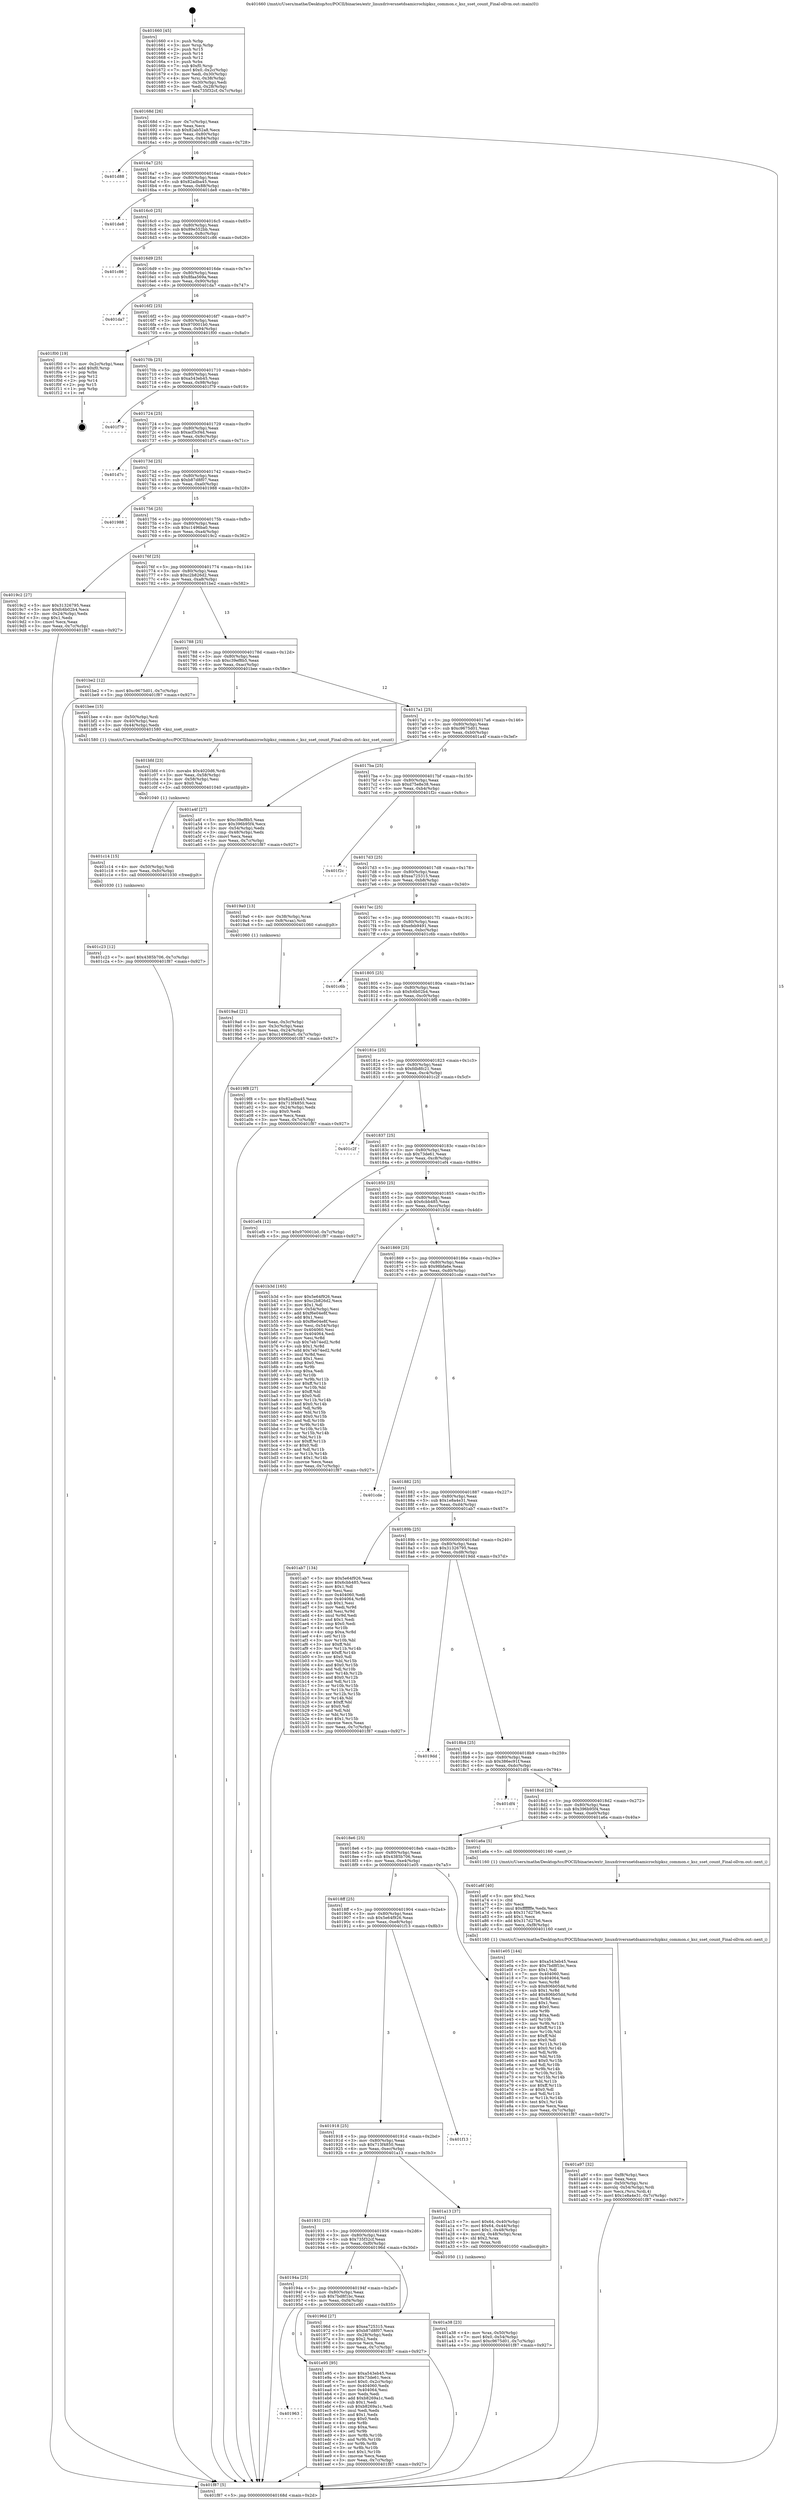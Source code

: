 digraph "0x401660" {
  label = "0x401660 (/mnt/c/Users/mathe/Desktop/tcc/POCII/binaries/extr_linuxdriversnetdsamicrochipksz_common.c_ksz_sset_count_Final-ollvm.out::main(0))"
  labelloc = "t"
  node[shape=record]

  Entry [label="",width=0.3,height=0.3,shape=circle,fillcolor=black,style=filled]
  "0x40168d" [label="{
     0x40168d [26]\l
     | [instrs]\l
     &nbsp;&nbsp;0x40168d \<+3\>: mov -0x7c(%rbp),%eax\l
     &nbsp;&nbsp;0x401690 \<+2\>: mov %eax,%ecx\l
     &nbsp;&nbsp;0x401692 \<+6\>: sub $0x82ab52a8,%ecx\l
     &nbsp;&nbsp;0x401698 \<+3\>: mov %eax,-0x80(%rbp)\l
     &nbsp;&nbsp;0x40169b \<+6\>: mov %ecx,-0x84(%rbp)\l
     &nbsp;&nbsp;0x4016a1 \<+6\>: je 0000000000401d88 \<main+0x728\>\l
  }"]
  "0x401d88" [label="{
     0x401d88\l
  }", style=dashed]
  "0x4016a7" [label="{
     0x4016a7 [25]\l
     | [instrs]\l
     &nbsp;&nbsp;0x4016a7 \<+5\>: jmp 00000000004016ac \<main+0x4c\>\l
     &nbsp;&nbsp;0x4016ac \<+3\>: mov -0x80(%rbp),%eax\l
     &nbsp;&nbsp;0x4016af \<+5\>: sub $0x82adba45,%eax\l
     &nbsp;&nbsp;0x4016b4 \<+6\>: mov %eax,-0x88(%rbp)\l
     &nbsp;&nbsp;0x4016ba \<+6\>: je 0000000000401de8 \<main+0x788\>\l
  }"]
  Exit [label="",width=0.3,height=0.3,shape=circle,fillcolor=black,style=filled,peripheries=2]
  "0x401de8" [label="{
     0x401de8\l
  }", style=dashed]
  "0x4016c0" [label="{
     0x4016c0 [25]\l
     | [instrs]\l
     &nbsp;&nbsp;0x4016c0 \<+5\>: jmp 00000000004016c5 \<main+0x65\>\l
     &nbsp;&nbsp;0x4016c5 \<+3\>: mov -0x80(%rbp),%eax\l
     &nbsp;&nbsp;0x4016c8 \<+5\>: sub $0x89e552bb,%eax\l
     &nbsp;&nbsp;0x4016cd \<+6\>: mov %eax,-0x8c(%rbp)\l
     &nbsp;&nbsp;0x4016d3 \<+6\>: je 0000000000401c86 \<main+0x626\>\l
  }"]
  "0x401963" [label="{
     0x401963\l
  }", style=dashed]
  "0x401c86" [label="{
     0x401c86\l
  }", style=dashed]
  "0x4016d9" [label="{
     0x4016d9 [25]\l
     | [instrs]\l
     &nbsp;&nbsp;0x4016d9 \<+5\>: jmp 00000000004016de \<main+0x7e\>\l
     &nbsp;&nbsp;0x4016de \<+3\>: mov -0x80(%rbp),%eax\l
     &nbsp;&nbsp;0x4016e1 \<+5\>: sub $0x8faa569a,%eax\l
     &nbsp;&nbsp;0x4016e6 \<+6\>: mov %eax,-0x90(%rbp)\l
     &nbsp;&nbsp;0x4016ec \<+6\>: je 0000000000401da7 \<main+0x747\>\l
  }"]
  "0x401e95" [label="{
     0x401e95 [95]\l
     | [instrs]\l
     &nbsp;&nbsp;0x401e95 \<+5\>: mov $0xa543eb45,%eax\l
     &nbsp;&nbsp;0x401e9a \<+5\>: mov $0x73de61,%ecx\l
     &nbsp;&nbsp;0x401e9f \<+7\>: movl $0x0,-0x2c(%rbp)\l
     &nbsp;&nbsp;0x401ea6 \<+7\>: mov 0x404060,%edx\l
     &nbsp;&nbsp;0x401ead \<+7\>: mov 0x404064,%esi\l
     &nbsp;&nbsp;0x401eb4 \<+2\>: mov %edx,%edi\l
     &nbsp;&nbsp;0x401eb6 \<+6\>: add $0xb8269a1c,%edi\l
     &nbsp;&nbsp;0x401ebc \<+3\>: sub $0x1,%edi\l
     &nbsp;&nbsp;0x401ebf \<+6\>: sub $0xb8269a1c,%edi\l
     &nbsp;&nbsp;0x401ec5 \<+3\>: imul %edi,%edx\l
     &nbsp;&nbsp;0x401ec8 \<+3\>: and $0x1,%edx\l
     &nbsp;&nbsp;0x401ecb \<+3\>: cmp $0x0,%edx\l
     &nbsp;&nbsp;0x401ece \<+4\>: sete %r8b\l
     &nbsp;&nbsp;0x401ed2 \<+3\>: cmp $0xa,%esi\l
     &nbsp;&nbsp;0x401ed5 \<+4\>: setl %r9b\l
     &nbsp;&nbsp;0x401ed9 \<+3\>: mov %r8b,%r10b\l
     &nbsp;&nbsp;0x401edc \<+3\>: and %r9b,%r10b\l
     &nbsp;&nbsp;0x401edf \<+3\>: xor %r9b,%r8b\l
     &nbsp;&nbsp;0x401ee2 \<+3\>: or %r8b,%r10b\l
     &nbsp;&nbsp;0x401ee5 \<+4\>: test $0x1,%r10b\l
     &nbsp;&nbsp;0x401ee9 \<+3\>: cmovne %ecx,%eax\l
     &nbsp;&nbsp;0x401eec \<+3\>: mov %eax,-0x7c(%rbp)\l
     &nbsp;&nbsp;0x401eef \<+5\>: jmp 0000000000401f87 \<main+0x927\>\l
  }"]
  "0x401da7" [label="{
     0x401da7\l
  }", style=dashed]
  "0x4016f2" [label="{
     0x4016f2 [25]\l
     | [instrs]\l
     &nbsp;&nbsp;0x4016f2 \<+5\>: jmp 00000000004016f7 \<main+0x97\>\l
     &nbsp;&nbsp;0x4016f7 \<+3\>: mov -0x80(%rbp),%eax\l
     &nbsp;&nbsp;0x4016fa \<+5\>: sub $0x970001b0,%eax\l
     &nbsp;&nbsp;0x4016ff \<+6\>: mov %eax,-0x94(%rbp)\l
     &nbsp;&nbsp;0x401705 \<+6\>: je 0000000000401f00 \<main+0x8a0\>\l
  }"]
  "0x401c23" [label="{
     0x401c23 [12]\l
     | [instrs]\l
     &nbsp;&nbsp;0x401c23 \<+7\>: movl $0x4385b706,-0x7c(%rbp)\l
     &nbsp;&nbsp;0x401c2a \<+5\>: jmp 0000000000401f87 \<main+0x927\>\l
  }"]
  "0x401f00" [label="{
     0x401f00 [19]\l
     | [instrs]\l
     &nbsp;&nbsp;0x401f00 \<+3\>: mov -0x2c(%rbp),%eax\l
     &nbsp;&nbsp;0x401f03 \<+7\>: add $0xf0,%rsp\l
     &nbsp;&nbsp;0x401f0a \<+1\>: pop %rbx\l
     &nbsp;&nbsp;0x401f0b \<+2\>: pop %r12\l
     &nbsp;&nbsp;0x401f0d \<+2\>: pop %r14\l
     &nbsp;&nbsp;0x401f0f \<+2\>: pop %r15\l
     &nbsp;&nbsp;0x401f11 \<+1\>: pop %rbp\l
     &nbsp;&nbsp;0x401f12 \<+1\>: ret\l
  }"]
  "0x40170b" [label="{
     0x40170b [25]\l
     | [instrs]\l
     &nbsp;&nbsp;0x40170b \<+5\>: jmp 0000000000401710 \<main+0xb0\>\l
     &nbsp;&nbsp;0x401710 \<+3\>: mov -0x80(%rbp),%eax\l
     &nbsp;&nbsp;0x401713 \<+5\>: sub $0xa543eb45,%eax\l
     &nbsp;&nbsp;0x401718 \<+6\>: mov %eax,-0x98(%rbp)\l
     &nbsp;&nbsp;0x40171e \<+6\>: je 0000000000401f79 \<main+0x919\>\l
  }"]
  "0x401c14" [label="{
     0x401c14 [15]\l
     | [instrs]\l
     &nbsp;&nbsp;0x401c14 \<+4\>: mov -0x50(%rbp),%rdi\l
     &nbsp;&nbsp;0x401c18 \<+6\>: mov %eax,-0xfc(%rbp)\l
     &nbsp;&nbsp;0x401c1e \<+5\>: call 0000000000401030 \<free@plt\>\l
     | [calls]\l
     &nbsp;&nbsp;0x401030 \{1\} (unknown)\l
  }"]
  "0x401f79" [label="{
     0x401f79\l
  }", style=dashed]
  "0x401724" [label="{
     0x401724 [25]\l
     | [instrs]\l
     &nbsp;&nbsp;0x401724 \<+5\>: jmp 0000000000401729 \<main+0xc9\>\l
     &nbsp;&nbsp;0x401729 \<+3\>: mov -0x80(%rbp),%eax\l
     &nbsp;&nbsp;0x40172c \<+5\>: sub $0xacf3cf4d,%eax\l
     &nbsp;&nbsp;0x401731 \<+6\>: mov %eax,-0x9c(%rbp)\l
     &nbsp;&nbsp;0x401737 \<+6\>: je 0000000000401d7c \<main+0x71c\>\l
  }"]
  "0x401bfd" [label="{
     0x401bfd [23]\l
     | [instrs]\l
     &nbsp;&nbsp;0x401bfd \<+10\>: movabs $0x4020d6,%rdi\l
     &nbsp;&nbsp;0x401c07 \<+3\>: mov %eax,-0x58(%rbp)\l
     &nbsp;&nbsp;0x401c0a \<+3\>: mov -0x58(%rbp),%esi\l
     &nbsp;&nbsp;0x401c0d \<+2\>: mov $0x0,%al\l
     &nbsp;&nbsp;0x401c0f \<+5\>: call 0000000000401040 \<printf@plt\>\l
     | [calls]\l
     &nbsp;&nbsp;0x401040 \{1\} (unknown)\l
  }"]
  "0x401d7c" [label="{
     0x401d7c\l
  }", style=dashed]
  "0x40173d" [label="{
     0x40173d [25]\l
     | [instrs]\l
     &nbsp;&nbsp;0x40173d \<+5\>: jmp 0000000000401742 \<main+0xe2\>\l
     &nbsp;&nbsp;0x401742 \<+3\>: mov -0x80(%rbp),%eax\l
     &nbsp;&nbsp;0x401745 \<+5\>: sub $0xb87d8f07,%eax\l
     &nbsp;&nbsp;0x40174a \<+6\>: mov %eax,-0xa0(%rbp)\l
     &nbsp;&nbsp;0x401750 \<+6\>: je 0000000000401988 \<main+0x328\>\l
  }"]
  "0x401a97" [label="{
     0x401a97 [32]\l
     | [instrs]\l
     &nbsp;&nbsp;0x401a97 \<+6\>: mov -0xf8(%rbp),%ecx\l
     &nbsp;&nbsp;0x401a9d \<+3\>: imul %eax,%ecx\l
     &nbsp;&nbsp;0x401aa0 \<+4\>: mov -0x50(%rbp),%rsi\l
     &nbsp;&nbsp;0x401aa4 \<+4\>: movslq -0x54(%rbp),%rdi\l
     &nbsp;&nbsp;0x401aa8 \<+3\>: mov %ecx,(%rsi,%rdi,4)\l
     &nbsp;&nbsp;0x401aab \<+7\>: movl $0x1e8a4e31,-0x7c(%rbp)\l
     &nbsp;&nbsp;0x401ab2 \<+5\>: jmp 0000000000401f87 \<main+0x927\>\l
  }"]
  "0x401988" [label="{
     0x401988\l
  }", style=dashed]
  "0x401756" [label="{
     0x401756 [25]\l
     | [instrs]\l
     &nbsp;&nbsp;0x401756 \<+5\>: jmp 000000000040175b \<main+0xfb\>\l
     &nbsp;&nbsp;0x40175b \<+3\>: mov -0x80(%rbp),%eax\l
     &nbsp;&nbsp;0x40175e \<+5\>: sub $0xc1496ba0,%eax\l
     &nbsp;&nbsp;0x401763 \<+6\>: mov %eax,-0xa4(%rbp)\l
     &nbsp;&nbsp;0x401769 \<+6\>: je 00000000004019c2 \<main+0x362\>\l
  }"]
  "0x401a6f" [label="{
     0x401a6f [40]\l
     | [instrs]\l
     &nbsp;&nbsp;0x401a6f \<+5\>: mov $0x2,%ecx\l
     &nbsp;&nbsp;0x401a74 \<+1\>: cltd\l
     &nbsp;&nbsp;0x401a75 \<+2\>: idiv %ecx\l
     &nbsp;&nbsp;0x401a77 \<+6\>: imul $0xfffffffe,%edx,%ecx\l
     &nbsp;&nbsp;0x401a7d \<+6\>: sub $0x317d27b6,%ecx\l
     &nbsp;&nbsp;0x401a83 \<+3\>: add $0x1,%ecx\l
     &nbsp;&nbsp;0x401a86 \<+6\>: add $0x317d27b6,%ecx\l
     &nbsp;&nbsp;0x401a8c \<+6\>: mov %ecx,-0xf8(%rbp)\l
     &nbsp;&nbsp;0x401a92 \<+5\>: call 0000000000401160 \<next_i\>\l
     | [calls]\l
     &nbsp;&nbsp;0x401160 \{1\} (/mnt/c/Users/mathe/Desktop/tcc/POCII/binaries/extr_linuxdriversnetdsamicrochipksz_common.c_ksz_sset_count_Final-ollvm.out::next_i)\l
  }"]
  "0x4019c2" [label="{
     0x4019c2 [27]\l
     | [instrs]\l
     &nbsp;&nbsp;0x4019c2 \<+5\>: mov $0x31326795,%eax\l
     &nbsp;&nbsp;0x4019c7 \<+5\>: mov $0xfc6b02b4,%ecx\l
     &nbsp;&nbsp;0x4019cc \<+3\>: mov -0x24(%rbp),%edx\l
     &nbsp;&nbsp;0x4019cf \<+3\>: cmp $0x1,%edx\l
     &nbsp;&nbsp;0x4019d2 \<+3\>: cmovl %ecx,%eax\l
     &nbsp;&nbsp;0x4019d5 \<+3\>: mov %eax,-0x7c(%rbp)\l
     &nbsp;&nbsp;0x4019d8 \<+5\>: jmp 0000000000401f87 \<main+0x927\>\l
  }"]
  "0x40176f" [label="{
     0x40176f [25]\l
     | [instrs]\l
     &nbsp;&nbsp;0x40176f \<+5\>: jmp 0000000000401774 \<main+0x114\>\l
     &nbsp;&nbsp;0x401774 \<+3\>: mov -0x80(%rbp),%eax\l
     &nbsp;&nbsp;0x401777 \<+5\>: sub $0xc2b826d2,%eax\l
     &nbsp;&nbsp;0x40177c \<+6\>: mov %eax,-0xa8(%rbp)\l
     &nbsp;&nbsp;0x401782 \<+6\>: je 0000000000401be2 \<main+0x582\>\l
  }"]
  "0x401a38" [label="{
     0x401a38 [23]\l
     | [instrs]\l
     &nbsp;&nbsp;0x401a38 \<+4\>: mov %rax,-0x50(%rbp)\l
     &nbsp;&nbsp;0x401a3c \<+7\>: movl $0x0,-0x54(%rbp)\l
     &nbsp;&nbsp;0x401a43 \<+7\>: movl $0xc9675d01,-0x7c(%rbp)\l
     &nbsp;&nbsp;0x401a4a \<+5\>: jmp 0000000000401f87 \<main+0x927\>\l
  }"]
  "0x401be2" [label="{
     0x401be2 [12]\l
     | [instrs]\l
     &nbsp;&nbsp;0x401be2 \<+7\>: movl $0xc9675d01,-0x7c(%rbp)\l
     &nbsp;&nbsp;0x401be9 \<+5\>: jmp 0000000000401f87 \<main+0x927\>\l
  }"]
  "0x401788" [label="{
     0x401788 [25]\l
     | [instrs]\l
     &nbsp;&nbsp;0x401788 \<+5\>: jmp 000000000040178d \<main+0x12d\>\l
     &nbsp;&nbsp;0x40178d \<+3\>: mov -0x80(%rbp),%eax\l
     &nbsp;&nbsp;0x401790 \<+5\>: sub $0xc39ef8b5,%eax\l
     &nbsp;&nbsp;0x401795 \<+6\>: mov %eax,-0xac(%rbp)\l
     &nbsp;&nbsp;0x40179b \<+6\>: je 0000000000401bee \<main+0x58e\>\l
  }"]
  "0x4019ad" [label="{
     0x4019ad [21]\l
     | [instrs]\l
     &nbsp;&nbsp;0x4019ad \<+3\>: mov %eax,-0x3c(%rbp)\l
     &nbsp;&nbsp;0x4019b0 \<+3\>: mov -0x3c(%rbp),%eax\l
     &nbsp;&nbsp;0x4019b3 \<+3\>: mov %eax,-0x24(%rbp)\l
     &nbsp;&nbsp;0x4019b6 \<+7\>: movl $0xc1496ba0,-0x7c(%rbp)\l
     &nbsp;&nbsp;0x4019bd \<+5\>: jmp 0000000000401f87 \<main+0x927\>\l
  }"]
  "0x401bee" [label="{
     0x401bee [15]\l
     | [instrs]\l
     &nbsp;&nbsp;0x401bee \<+4\>: mov -0x50(%rbp),%rdi\l
     &nbsp;&nbsp;0x401bf2 \<+3\>: mov -0x40(%rbp),%esi\l
     &nbsp;&nbsp;0x401bf5 \<+3\>: mov -0x44(%rbp),%edx\l
     &nbsp;&nbsp;0x401bf8 \<+5\>: call 0000000000401580 \<ksz_sset_count\>\l
     | [calls]\l
     &nbsp;&nbsp;0x401580 \{1\} (/mnt/c/Users/mathe/Desktop/tcc/POCII/binaries/extr_linuxdriversnetdsamicrochipksz_common.c_ksz_sset_count_Final-ollvm.out::ksz_sset_count)\l
  }"]
  "0x4017a1" [label="{
     0x4017a1 [25]\l
     | [instrs]\l
     &nbsp;&nbsp;0x4017a1 \<+5\>: jmp 00000000004017a6 \<main+0x146\>\l
     &nbsp;&nbsp;0x4017a6 \<+3\>: mov -0x80(%rbp),%eax\l
     &nbsp;&nbsp;0x4017a9 \<+5\>: sub $0xc9675d01,%eax\l
     &nbsp;&nbsp;0x4017ae \<+6\>: mov %eax,-0xb0(%rbp)\l
     &nbsp;&nbsp;0x4017b4 \<+6\>: je 0000000000401a4f \<main+0x3ef\>\l
  }"]
  "0x401660" [label="{
     0x401660 [45]\l
     | [instrs]\l
     &nbsp;&nbsp;0x401660 \<+1\>: push %rbp\l
     &nbsp;&nbsp;0x401661 \<+3\>: mov %rsp,%rbp\l
     &nbsp;&nbsp;0x401664 \<+2\>: push %r15\l
     &nbsp;&nbsp;0x401666 \<+2\>: push %r14\l
     &nbsp;&nbsp;0x401668 \<+2\>: push %r12\l
     &nbsp;&nbsp;0x40166a \<+1\>: push %rbx\l
     &nbsp;&nbsp;0x40166b \<+7\>: sub $0xf0,%rsp\l
     &nbsp;&nbsp;0x401672 \<+7\>: movl $0x0,-0x2c(%rbp)\l
     &nbsp;&nbsp;0x401679 \<+3\>: mov %edi,-0x30(%rbp)\l
     &nbsp;&nbsp;0x40167c \<+4\>: mov %rsi,-0x38(%rbp)\l
     &nbsp;&nbsp;0x401680 \<+3\>: mov -0x30(%rbp),%edi\l
     &nbsp;&nbsp;0x401683 \<+3\>: mov %edi,-0x28(%rbp)\l
     &nbsp;&nbsp;0x401686 \<+7\>: movl $0x735f32cf,-0x7c(%rbp)\l
  }"]
  "0x401a4f" [label="{
     0x401a4f [27]\l
     | [instrs]\l
     &nbsp;&nbsp;0x401a4f \<+5\>: mov $0xc39ef8b5,%eax\l
     &nbsp;&nbsp;0x401a54 \<+5\>: mov $0x396b95f4,%ecx\l
     &nbsp;&nbsp;0x401a59 \<+3\>: mov -0x54(%rbp),%edx\l
     &nbsp;&nbsp;0x401a5c \<+3\>: cmp -0x48(%rbp),%edx\l
     &nbsp;&nbsp;0x401a5f \<+3\>: cmovl %ecx,%eax\l
     &nbsp;&nbsp;0x401a62 \<+3\>: mov %eax,-0x7c(%rbp)\l
     &nbsp;&nbsp;0x401a65 \<+5\>: jmp 0000000000401f87 \<main+0x927\>\l
  }"]
  "0x4017ba" [label="{
     0x4017ba [25]\l
     | [instrs]\l
     &nbsp;&nbsp;0x4017ba \<+5\>: jmp 00000000004017bf \<main+0x15f\>\l
     &nbsp;&nbsp;0x4017bf \<+3\>: mov -0x80(%rbp),%eax\l
     &nbsp;&nbsp;0x4017c2 \<+5\>: sub $0xd75e8e38,%eax\l
     &nbsp;&nbsp;0x4017c7 \<+6\>: mov %eax,-0xb4(%rbp)\l
     &nbsp;&nbsp;0x4017cd \<+6\>: je 0000000000401f2c \<main+0x8cc\>\l
  }"]
  "0x401f87" [label="{
     0x401f87 [5]\l
     | [instrs]\l
     &nbsp;&nbsp;0x401f87 \<+5\>: jmp 000000000040168d \<main+0x2d\>\l
  }"]
  "0x401f2c" [label="{
     0x401f2c\l
  }", style=dashed]
  "0x4017d3" [label="{
     0x4017d3 [25]\l
     | [instrs]\l
     &nbsp;&nbsp;0x4017d3 \<+5\>: jmp 00000000004017d8 \<main+0x178\>\l
     &nbsp;&nbsp;0x4017d8 \<+3\>: mov -0x80(%rbp),%eax\l
     &nbsp;&nbsp;0x4017db \<+5\>: sub $0xea725315,%eax\l
     &nbsp;&nbsp;0x4017e0 \<+6\>: mov %eax,-0xb8(%rbp)\l
     &nbsp;&nbsp;0x4017e6 \<+6\>: je 00000000004019a0 \<main+0x340\>\l
  }"]
  "0x40194a" [label="{
     0x40194a [25]\l
     | [instrs]\l
     &nbsp;&nbsp;0x40194a \<+5\>: jmp 000000000040194f \<main+0x2ef\>\l
     &nbsp;&nbsp;0x40194f \<+3\>: mov -0x80(%rbp),%eax\l
     &nbsp;&nbsp;0x401952 \<+5\>: sub $0x7bd8f1bc,%eax\l
     &nbsp;&nbsp;0x401957 \<+6\>: mov %eax,-0xf4(%rbp)\l
     &nbsp;&nbsp;0x40195d \<+6\>: je 0000000000401e95 \<main+0x835\>\l
  }"]
  "0x4019a0" [label="{
     0x4019a0 [13]\l
     | [instrs]\l
     &nbsp;&nbsp;0x4019a0 \<+4\>: mov -0x38(%rbp),%rax\l
     &nbsp;&nbsp;0x4019a4 \<+4\>: mov 0x8(%rax),%rdi\l
     &nbsp;&nbsp;0x4019a8 \<+5\>: call 0000000000401060 \<atoi@plt\>\l
     | [calls]\l
     &nbsp;&nbsp;0x401060 \{1\} (unknown)\l
  }"]
  "0x4017ec" [label="{
     0x4017ec [25]\l
     | [instrs]\l
     &nbsp;&nbsp;0x4017ec \<+5\>: jmp 00000000004017f1 \<main+0x191\>\l
     &nbsp;&nbsp;0x4017f1 \<+3\>: mov -0x80(%rbp),%eax\l
     &nbsp;&nbsp;0x4017f4 \<+5\>: sub $0xefeb9491,%eax\l
     &nbsp;&nbsp;0x4017f9 \<+6\>: mov %eax,-0xbc(%rbp)\l
     &nbsp;&nbsp;0x4017ff \<+6\>: je 0000000000401c6b \<main+0x60b\>\l
  }"]
  "0x40196d" [label="{
     0x40196d [27]\l
     | [instrs]\l
     &nbsp;&nbsp;0x40196d \<+5\>: mov $0xea725315,%eax\l
     &nbsp;&nbsp;0x401972 \<+5\>: mov $0xb87d8f07,%ecx\l
     &nbsp;&nbsp;0x401977 \<+3\>: mov -0x28(%rbp),%edx\l
     &nbsp;&nbsp;0x40197a \<+3\>: cmp $0x2,%edx\l
     &nbsp;&nbsp;0x40197d \<+3\>: cmovne %ecx,%eax\l
     &nbsp;&nbsp;0x401980 \<+3\>: mov %eax,-0x7c(%rbp)\l
     &nbsp;&nbsp;0x401983 \<+5\>: jmp 0000000000401f87 \<main+0x927\>\l
  }"]
  "0x401c6b" [label="{
     0x401c6b\l
  }", style=dashed]
  "0x401805" [label="{
     0x401805 [25]\l
     | [instrs]\l
     &nbsp;&nbsp;0x401805 \<+5\>: jmp 000000000040180a \<main+0x1aa\>\l
     &nbsp;&nbsp;0x40180a \<+3\>: mov -0x80(%rbp),%eax\l
     &nbsp;&nbsp;0x40180d \<+5\>: sub $0xfc6b02b4,%eax\l
     &nbsp;&nbsp;0x401812 \<+6\>: mov %eax,-0xc0(%rbp)\l
     &nbsp;&nbsp;0x401818 \<+6\>: je 00000000004019f8 \<main+0x398\>\l
  }"]
  "0x401931" [label="{
     0x401931 [25]\l
     | [instrs]\l
     &nbsp;&nbsp;0x401931 \<+5\>: jmp 0000000000401936 \<main+0x2d6\>\l
     &nbsp;&nbsp;0x401936 \<+3\>: mov -0x80(%rbp),%eax\l
     &nbsp;&nbsp;0x401939 \<+5\>: sub $0x735f32cf,%eax\l
     &nbsp;&nbsp;0x40193e \<+6\>: mov %eax,-0xf0(%rbp)\l
     &nbsp;&nbsp;0x401944 \<+6\>: je 000000000040196d \<main+0x30d\>\l
  }"]
  "0x4019f8" [label="{
     0x4019f8 [27]\l
     | [instrs]\l
     &nbsp;&nbsp;0x4019f8 \<+5\>: mov $0x82adba45,%eax\l
     &nbsp;&nbsp;0x4019fd \<+5\>: mov $0x713f4850,%ecx\l
     &nbsp;&nbsp;0x401a02 \<+3\>: mov -0x24(%rbp),%edx\l
     &nbsp;&nbsp;0x401a05 \<+3\>: cmp $0x0,%edx\l
     &nbsp;&nbsp;0x401a08 \<+3\>: cmove %ecx,%eax\l
     &nbsp;&nbsp;0x401a0b \<+3\>: mov %eax,-0x7c(%rbp)\l
     &nbsp;&nbsp;0x401a0e \<+5\>: jmp 0000000000401f87 \<main+0x927\>\l
  }"]
  "0x40181e" [label="{
     0x40181e [25]\l
     | [instrs]\l
     &nbsp;&nbsp;0x40181e \<+5\>: jmp 0000000000401823 \<main+0x1c3\>\l
     &nbsp;&nbsp;0x401823 \<+3\>: mov -0x80(%rbp),%eax\l
     &nbsp;&nbsp;0x401826 \<+5\>: sub $0xfdb8fc21,%eax\l
     &nbsp;&nbsp;0x40182b \<+6\>: mov %eax,-0xc4(%rbp)\l
     &nbsp;&nbsp;0x401831 \<+6\>: je 0000000000401c2f \<main+0x5cf\>\l
  }"]
  "0x401a13" [label="{
     0x401a13 [37]\l
     | [instrs]\l
     &nbsp;&nbsp;0x401a13 \<+7\>: movl $0x64,-0x40(%rbp)\l
     &nbsp;&nbsp;0x401a1a \<+7\>: movl $0x64,-0x44(%rbp)\l
     &nbsp;&nbsp;0x401a21 \<+7\>: movl $0x1,-0x48(%rbp)\l
     &nbsp;&nbsp;0x401a28 \<+4\>: movslq -0x48(%rbp),%rax\l
     &nbsp;&nbsp;0x401a2c \<+4\>: shl $0x2,%rax\l
     &nbsp;&nbsp;0x401a30 \<+3\>: mov %rax,%rdi\l
     &nbsp;&nbsp;0x401a33 \<+5\>: call 0000000000401050 \<malloc@plt\>\l
     | [calls]\l
     &nbsp;&nbsp;0x401050 \{1\} (unknown)\l
  }"]
  "0x401c2f" [label="{
     0x401c2f\l
  }", style=dashed]
  "0x401837" [label="{
     0x401837 [25]\l
     | [instrs]\l
     &nbsp;&nbsp;0x401837 \<+5\>: jmp 000000000040183c \<main+0x1dc\>\l
     &nbsp;&nbsp;0x40183c \<+3\>: mov -0x80(%rbp),%eax\l
     &nbsp;&nbsp;0x40183f \<+5\>: sub $0x73de61,%eax\l
     &nbsp;&nbsp;0x401844 \<+6\>: mov %eax,-0xc8(%rbp)\l
     &nbsp;&nbsp;0x40184a \<+6\>: je 0000000000401ef4 \<main+0x894\>\l
  }"]
  "0x401918" [label="{
     0x401918 [25]\l
     | [instrs]\l
     &nbsp;&nbsp;0x401918 \<+5\>: jmp 000000000040191d \<main+0x2bd\>\l
     &nbsp;&nbsp;0x40191d \<+3\>: mov -0x80(%rbp),%eax\l
     &nbsp;&nbsp;0x401920 \<+5\>: sub $0x713f4850,%eax\l
     &nbsp;&nbsp;0x401925 \<+6\>: mov %eax,-0xec(%rbp)\l
     &nbsp;&nbsp;0x40192b \<+6\>: je 0000000000401a13 \<main+0x3b3\>\l
  }"]
  "0x401ef4" [label="{
     0x401ef4 [12]\l
     | [instrs]\l
     &nbsp;&nbsp;0x401ef4 \<+7\>: movl $0x970001b0,-0x7c(%rbp)\l
     &nbsp;&nbsp;0x401efb \<+5\>: jmp 0000000000401f87 \<main+0x927\>\l
  }"]
  "0x401850" [label="{
     0x401850 [25]\l
     | [instrs]\l
     &nbsp;&nbsp;0x401850 \<+5\>: jmp 0000000000401855 \<main+0x1f5\>\l
     &nbsp;&nbsp;0x401855 \<+3\>: mov -0x80(%rbp),%eax\l
     &nbsp;&nbsp;0x401858 \<+5\>: sub $0x6cbb485,%eax\l
     &nbsp;&nbsp;0x40185d \<+6\>: mov %eax,-0xcc(%rbp)\l
     &nbsp;&nbsp;0x401863 \<+6\>: je 0000000000401b3d \<main+0x4dd\>\l
  }"]
  "0x401f13" [label="{
     0x401f13\l
  }", style=dashed]
  "0x401b3d" [label="{
     0x401b3d [165]\l
     | [instrs]\l
     &nbsp;&nbsp;0x401b3d \<+5\>: mov $0x5e64f926,%eax\l
     &nbsp;&nbsp;0x401b42 \<+5\>: mov $0xc2b826d2,%ecx\l
     &nbsp;&nbsp;0x401b47 \<+2\>: mov $0x1,%dl\l
     &nbsp;&nbsp;0x401b49 \<+3\>: mov -0x54(%rbp),%esi\l
     &nbsp;&nbsp;0x401b4c \<+6\>: add $0xf6e04e8f,%esi\l
     &nbsp;&nbsp;0x401b52 \<+3\>: add $0x1,%esi\l
     &nbsp;&nbsp;0x401b55 \<+6\>: sub $0xf6e04e8f,%esi\l
     &nbsp;&nbsp;0x401b5b \<+3\>: mov %esi,-0x54(%rbp)\l
     &nbsp;&nbsp;0x401b5e \<+7\>: mov 0x404060,%esi\l
     &nbsp;&nbsp;0x401b65 \<+7\>: mov 0x404064,%edi\l
     &nbsp;&nbsp;0x401b6c \<+3\>: mov %esi,%r8d\l
     &nbsp;&nbsp;0x401b6f \<+7\>: sub $0x7eb74ed2,%r8d\l
     &nbsp;&nbsp;0x401b76 \<+4\>: sub $0x1,%r8d\l
     &nbsp;&nbsp;0x401b7a \<+7\>: add $0x7eb74ed2,%r8d\l
     &nbsp;&nbsp;0x401b81 \<+4\>: imul %r8d,%esi\l
     &nbsp;&nbsp;0x401b85 \<+3\>: and $0x1,%esi\l
     &nbsp;&nbsp;0x401b88 \<+3\>: cmp $0x0,%esi\l
     &nbsp;&nbsp;0x401b8b \<+4\>: sete %r9b\l
     &nbsp;&nbsp;0x401b8f \<+3\>: cmp $0xa,%edi\l
     &nbsp;&nbsp;0x401b92 \<+4\>: setl %r10b\l
     &nbsp;&nbsp;0x401b96 \<+3\>: mov %r9b,%r11b\l
     &nbsp;&nbsp;0x401b99 \<+4\>: xor $0xff,%r11b\l
     &nbsp;&nbsp;0x401b9d \<+3\>: mov %r10b,%bl\l
     &nbsp;&nbsp;0x401ba0 \<+3\>: xor $0xff,%bl\l
     &nbsp;&nbsp;0x401ba3 \<+3\>: xor $0x0,%dl\l
     &nbsp;&nbsp;0x401ba6 \<+3\>: mov %r11b,%r14b\l
     &nbsp;&nbsp;0x401ba9 \<+4\>: and $0x0,%r14b\l
     &nbsp;&nbsp;0x401bad \<+3\>: and %dl,%r9b\l
     &nbsp;&nbsp;0x401bb0 \<+3\>: mov %bl,%r15b\l
     &nbsp;&nbsp;0x401bb3 \<+4\>: and $0x0,%r15b\l
     &nbsp;&nbsp;0x401bb7 \<+3\>: and %dl,%r10b\l
     &nbsp;&nbsp;0x401bba \<+3\>: or %r9b,%r14b\l
     &nbsp;&nbsp;0x401bbd \<+3\>: or %r10b,%r15b\l
     &nbsp;&nbsp;0x401bc0 \<+3\>: xor %r15b,%r14b\l
     &nbsp;&nbsp;0x401bc3 \<+3\>: or %bl,%r11b\l
     &nbsp;&nbsp;0x401bc6 \<+4\>: xor $0xff,%r11b\l
     &nbsp;&nbsp;0x401bca \<+3\>: or $0x0,%dl\l
     &nbsp;&nbsp;0x401bcd \<+3\>: and %dl,%r11b\l
     &nbsp;&nbsp;0x401bd0 \<+3\>: or %r11b,%r14b\l
     &nbsp;&nbsp;0x401bd3 \<+4\>: test $0x1,%r14b\l
     &nbsp;&nbsp;0x401bd7 \<+3\>: cmovne %ecx,%eax\l
     &nbsp;&nbsp;0x401bda \<+3\>: mov %eax,-0x7c(%rbp)\l
     &nbsp;&nbsp;0x401bdd \<+5\>: jmp 0000000000401f87 \<main+0x927\>\l
  }"]
  "0x401869" [label="{
     0x401869 [25]\l
     | [instrs]\l
     &nbsp;&nbsp;0x401869 \<+5\>: jmp 000000000040186e \<main+0x20e\>\l
     &nbsp;&nbsp;0x40186e \<+3\>: mov -0x80(%rbp),%eax\l
     &nbsp;&nbsp;0x401871 \<+5\>: sub $0x98bfa6e,%eax\l
     &nbsp;&nbsp;0x401876 \<+6\>: mov %eax,-0xd0(%rbp)\l
     &nbsp;&nbsp;0x40187c \<+6\>: je 0000000000401cde \<main+0x67e\>\l
  }"]
  "0x4018ff" [label="{
     0x4018ff [25]\l
     | [instrs]\l
     &nbsp;&nbsp;0x4018ff \<+5\>: jmp 0000000000401904 \<main+0x2a4\>\l
     &nbsp;&nbsp;0x401904 \<+3\>: mov -0x80(%rbp),%eax\l
     &nbsp;&nbsp;0x401907 \<+5\>: sub $0x5e64f926,%eax\l
     &nbsp;&nbsp;0x40190c \<+6\>: mov %eax,-0xe8(%rbp)\l
     &nbsp;&nbsp;0x401912 \<+6\>: je 0000000000401f13 \<main+0x8b3\>\l
  }"]
  "0x401cde" [label="{
     0x401cde\l
  }", style=dashed]
  "0x401882" [label="{
     0x401882 [25]\l
     | [instrs]\l
     &nbsp;&nbsp;0x401882 \<+5\>: jmp 0000000000401887 \<main+0x227\>\l
     &nbsp;&nbsp;0x401887 \<+3\>: mov -0x80(%rbp),%eax\l
     &nbsp;&nbsp;0x40188a \<+5\>: sub $0x1e8a4e31,%eax\l
     &nbsp;&nbsp;0x40188f \<+6\>: mov %eax,-0xd4(%rbp)\l
     &nbsp;&nbsp;0x401895 \<+6\>: je 0000000000401ab7 \<main+0x457\>\l
  }"]
  "0x401e05" [label="{
     0x401e05 [144]\l
     | [instrs]\l
     &nbsp;&nbsp;0x401e05 \<+5\>: mov $0xa543eb45,%eax\l
     &nbsp;&nbsp;0x401e0a \<+5\>: mov $0x7bd8f1bc,%ecx\l
     &nbsp;&nbsp;0x401e0f \<+2\>: mov $0x1,%dl\l
     &nbsp;&nbsp;0x401e11 \<+7\>: mov 0x404060,%esi\l
     &nbsp;&nbsp;0x401e18 \<+7\>: mov 0x404064,%edi\l
     &nbsp;&nbsp;0x401e1f \<+3\>: mov %esi,%r8d\l
     &nbsp;&nbsp;0x401e22 \<+7\>: sub $0x806b05dd,%r8d\l
     &nbsp;&nbsp;0x401e29 \<+4\>: sub $0x1,%r8d\l
     &nbsp;&nbsp;0x401e2d \<+7\>: add $0x806b05dd,%r8d\l
     &nbsp;&nbsp;0x401e34 \<+4\>: imul %r8d,%esi\l
     &nbsp;&nbsp;0x401e38 \<+3\>: and $0x1,%esi\l
     &nbsp;&nbsp;0x401e3b \<+3\>: cmp $0x0,%esi\l
     &nbsp;&nbsp;0x401e3e \<+4\>: sete %r9b\l
     &nbsp;&nbsp;0x401e42 \<+3\>: cmp $0xa,%edi\l
     &nbsp;&nbsp;0x401e45 \<+4\>: setl %r10b\l
     &nbsp;&nbsp;0x401e49 \<+3\>: mov %r9b,%r11b\l
     &nbsp;&nbsp;0x401e4c \<+4\>: xor $0xff,%r11b\l
     &nbsp;&nbsp;0x401e50 \<+3\>: mov %r10b,%bl\l
     &nbsp;&nbsp;0x401e53 \<+3\>: xor $0xff,%bl\l
     &nbsp;&nbsp;0x401e56 \<+3\>: xor $0x0,%dl\l
     &nbsp;&nbsp;0x401e59 \<+3\>: mov %r11b,%r14b\l
     &nbsp;&nbsp;0x401e5c \<+4\>: and $0x0,%r14b\l
     &nbsp;&nbsp;0x401e60 \<+3\>: and %dl,%r9b\l
     &nbsp;&nbsp;0x401e63 \<+3\>: mov %bl,%r15b\l
     &nbsp;&nbsp;0x401e66 \<+4\>: and $0x0,%r15b\l
     &nbsp;&nbsp;0x401e6a \<+3\>: and %dl,%r10b\l
     &nbsp;&nbsp;0x401e6d \<+3\>: or %r9b,%r14b\l
     &nbsp;&nbsp;0x401e70 \<+3\>: or %r10b,%r15b\l
     &nbsp;&nbsp;0x401e73 \<+3\>: xor %r15b,%r14b\l
     &nbsp;&nbsp;0x401e76 \<+3\>: or %bl,%r11b\l
     &nbsp;&nbsp;0x401e79 \<+4\>: xor $0xff,%r11b\l
     &nbsp;&nbsp;0x401e7d \<+3\>: or $0x0,%dl\l
     &nbsp;&nbsp;0x401e80 \<+3\>: and %dl,%r11b\l
     &nbsp;&nbsp;0x401e83 \<+3\>: or %r11b,%r14b\l
     &nbsp;&nbsp;0x401e86 \<+4\>: test $0x1,%r14b\l
     &nbsp;&nbsp;0x401e8a \<+3\>: cmovne %ecx,%eax\l
     &nbsp;&nbsp;0x401e8d \<+3\>: mov %eax,-0x7c(%rbp)\l
     &nbsp;&nbsp;0x401e90 \<+5\>: jmp 0000000000401f87 \<main+0x927\>\l
  }"]
  "0x401ab7" [label="{
     0x401ab7 [134]\l
     | [instrs]\l
     &nbsp;&nbsp;0x401ab7 \<+5\>: mov $0x5e64f926,%eax\l
     &nbsp;&nbsp;0x401abc \<+5\>: mov $0x6cbb485,%ecx\l
     &nbsp;&nbsp;0x401ac1 \<+2\>: mov $0x1,%dl\l
     &nbsp;&nbsp;0x401ac3 \<+2\>: xor %esi,%esi\l
     &nbsp;&nbsp;0x401ac5 \<+7\>: mov 0x404060,%edi\l
     &nbsp;&nbsp;0x401acc \<+8\>: mov 0x404064,%r8d\l
     &nbsp;&nbsp;0x401ad4 \<+3\>: sub $0x1,%esi\l
     &nbsp;&nbsp;0x401ad7 \<+3\>: mov %edi,%r9d\l
     &nbsp;&nbsp;0x401ada \<+3\>: add %esi,%r9d\l
     &nbsp;&nbsp;0x401add \<+4\>: imul %r9d,%edi\l
     &nbsp;&nbsp;0x401ae1 \<+3\>: and $0x1,%edi\l
     &nbsp;&nbsp;0x401ae4 \<+3\>: cmp $0x0,%edi\l
     &nbsp;&nbsp;0x401ae7 \<+4\>: sete %r10b\l
     &nbsp;&nbsp;0x401aeb \<+4\>: cmp $0xa,%r8d\l
     &nbsp;&nbsp;0x401aef \<+4\>: setl %r11b\l
     &nbsp;&nbsp;0x401af3 \<+3\>: mov %r10b,%bl\l
     &nbsp;&nbsp;0x401af6 \<+3\>: xor $0xff,%bl\l
     &nbsp;&nbsp;0x401af9 \<+3\>: mov %r11b,%r14b\l
     &nbsp;&nbsp;0x401afc \<+4\>: xor $0xff,%r14b\l
     &nbsp;&nbsp;0x401b00 \<+3\>: xor $0x0,%dl\l
     &nbsp;&nbsp;0x401b03 \<+3\>: mov %bl,%r15b\l
     &nbsp;&nbsp;0x401b06 \<+4\>: and $0x0,%r15b\l
     &nbsp;&nbsp;0x401b0a \<+3\>: and %dl,%r10b\l
     &nbsp;&nbsp;0x401b0d \<+3\>: mov %r14b,%r12b\l
     &nbsp;&nbsp;0x401b10 \<+4\>: and $0x0,%r12b\l
     &nbsp;&nbsp;0x401b14 \<+3\>: and %dl,%r11b\l
     &nbsp;&nbsp;0x401b17 \<+3\>: or %r10b,%r15b\l
     &nbsp;&nbsp;0x401b1a \<+3\>: or %r11b,%r12b\l
     &nbsp;&nbsp;0x401b1d \<+3\>: xor %r12b,%r15b\l
     &nbsp;&nbsp;0x401b20 \<+3\>: or %r14b,%bl\l
     &nbsp;&nbsp;0x401b23 \<+3\>: xor $0xff,%bl\l
     &nbsp;&nbsp;0x401b26 \<+3\>: or $0x0,%dl\l
     &nbsp;&nbsp;0x401b29 \<+2\>: and %dl,%bl\l
     &nbsp;&nbsp;0x401b2b \<+3\>: or %bl,%r15b\l
     &nbsp;&nbsp;0x401b2e \<+4\>: test $0x1,%r15b\l
     &nbsp;&nbsp;0x401b32 \<+3\>: cmovne %ecx,%eax\l
     &nbsp;&nbsp;0x401b35 \<+3\>: mov %eax,-0x7c(%rbp)\l
     &nbsp;&nbsp;0x401b38 \<+5\>: jmp 0000000000401f87 \<main+0x927\>\l
  }"]
  "0x40189b" [label="{
     0x40189b [25]\l
     | [instrs]\l
     &nbsp;&nbsp;0x40189b \<+5\>: jmp 00000000004018a0 \<main+0x240\>\l
     &nbsp;&nbsp;0x4018a0 \<+3\>: mov -0x80(%rbp),%eax\l
     &nbsp;&nbsp;0x4018a3 \<+5\>: sub $0x31326795,%eax\l
     &nbsp;&nbsp;0x4018a8 \<+6\>: mov %eax,-0xd8(%rbp)\l
     &nbsp;&nbsp;0x4018ae \<+6\>: je 00000000004019dd \<main+0x37d\>\l
  }"]
  "0x4018e6" [label="{
     0x4018e6 [25]\l
     | [instrs]\l
     &nbsp;&nbsp;0x4018e6 \<+5\>: jmp 00000000004018eb \<main+0x28b\>\l
     &nbsp;&nbsp;0x4018eb \<+3\>: mov -0x80(%rbp),%eax\l
     &nbsp;&nbsp;0x4018ee \<+5\>: sub $0x4385b706,%eax\l
     &nbsp;&nbsp;0x4018f3 \<+6\>: mov %eax,-0xe4(%rbp)\l
     &nbsp;&nbsp;0x4018f9 \<+6\>: je 0000000000401e05 \<main+0x7a5\>\l
  }"]
  "0x4019dd" [label="{
     0x4019dd\l
  }", style=dashed]
  "0x4018b4" [label="{
     0x4018b4 [25]\l
     | [instrs]\l
     &nbsp;&nbsp;0x4018b4 \<+5\>: jmp 00000000004018b9 \<main+0x259\>\l
     &nbsp;&nbsp;0x4018b9 \<+3\>: mov -0x80(%rbp),%eax\l
     &nbsp;&nbsp;0x4018bc \<+5\>: sub $0x386ec91f,%eax\l
     &nbsp;&nbsp;0x4018c1 \<+6\>: mov %eax,-0xdc(%rbp)\l
     &nbsp;&nbsp;0x4018c7 \<+6\>: je 0000000000401df4 \<main+0x794\>\l
  }"]
  "0x401a6a" [label="{
     0x401a6a [5]\l
     | [instrs]\l
     &nbsp;&nbsp;0x401a6a \<+5\>: call 0000000000401160 \<next_i\>\l
     | [calls]\l
     &nbsp;&nbsp;0x401160 \{1\} (/mnt/c/Users/mathe/Desktop/tcc/POCII/binaries/extr_linuxdriversnetdsamicrochipksz_common.c_ksz_sset_count_Final-ollvm.out::next_i)\l
  }"]
  "0x401df4" [label="{
     0x401df4\l
  }", style=dashed]
  "0x4018cd" [label="{
     0x4018cd [25]\l
     | [instrs]\l
     &nbsp;&nbsp;0x4018cd \<+5\>: jmp 00000000004018d2 \<main+0x272\>\l
     &nbsp;&nbsp;0x4018d2 \<+3\>: mov -0x80(%rbp),%eax\l
     &nbsp;&nbsp;0x4018d5 \<+5\>: sub $0x396b95f4,%eax\l
     &nbsp;&nbsp;0x4018da \<+6\>: mov %eax,-0xe0(%rbp)\l
     &nbsp;&nbsp;0x4018e0 \<+6\>: je 0000000000401a6a \<main+0x40a\>\l
  }"]
  Entry -> "0x401660" [label=" 1"]
  "0x40168d" -> "0x401d88" [label=" 0"]
  "0x40168d" -> "0x4016a7" [label=" 16"]
  "0x401f00" -> Exit [label=" 1"]
  "0x4016a7" -> "0x401de8" [label=" 0"]
  "0x4016a7" -> "0x4016c0" [label=" 16"]
  "0x401ef4" -> "0x401f87" [label=" 1"]
  "0x4016c0" -> "0x401c86" [label=" 0"]
  "0x4016c0" -> "0x4016d9" [label=" 16"]
  "0x401e95" -> "0x401f87" [label=" 1"]
  "0x4016d9" -> "0x401da7" [label=" 0"]
  "0x4016d9" -> "0x4016f2" [label=" 16"]
  "0x40194a" -> "0x401963" [label=" 0"]
  "0x4016f2" -> "0x401f00" [label=" 1"]
  "0x4016f2" -> "0x40170b" [label=" 15"]
  "0x40194a" -> "0x401e95" [label=" 1"]
  "0x40170b" -> "0x401f79" [label=" 0"]
  "0x40170b" -> "0x401724" [label=" 15"]
  "0x401e05" -> "0x401f87" [label=" 1"]
  "0x401724" -> "0x401d7c" [label=" 0"]
  "0x401724" -> "0x40173d" [label=" 15"]
  "0x401c23" -> "0x401f87" [label=" 1"]
  "0x40173d" -> "0x401988" [label=" 0"]
  "0x40173d" -> "0x401756" [label=" 15"]
  "0x401c14" -> "0x401c23" [label=" 1"]
  "0x401756" -> "0x4019c2" [label=" 1"]
  "0x401756" -> "0x40176f" [label=" 14"]
  "0x401bfd" -> "0x401c14" [label=" 1"]
  "0x40176f" -> "0x401be2" [label=" 1"]
  "0x40176f" -> "0x401788" [label=" 13"]
  "0x401bee" -> "0x401bfd" [label=" 1"]
  "0x401788" -> "0x401bee" [label=" 1"]
  "0x401788" -> "0x4017a1" [label=" 12"]
  "0x401be2" -> "0x401f87" [label=" 1"]
  "0x4017a1" -> "0x401a4f" [label=" 2"]
  "0x4017a1" -> "0x4017ba" [label=" 10"]
  "0x401b3d" -> "0x401f87" [label=" 1"]
  "0x4017ba" -> "0x401f2c" [label=" 0"]
  "0x4017ba" -> "0x4017d3" [label=" 10"]
  "0x401ab7" -> "0x401f87" [label=" 1"]
  "0x4017d3" -> "0x4019a0" [label=" 1"]
  "0x4017d3" -> "0x4017ec" [label=" 9"]
  "0x401a97" -> "0x401f87" [label=" 1"]
  "0x4017ec" -> "0x401c6b" [label=" 0"]
  "0x4017ec" -> "0x401805" [label=" 9"]
  "0x401a6f" -> "0x401a97" [label=" 1"]
  "0x401805" -> "0x4019f8" [label=" 1"]
  "0x401805" -> "0x40181e" [label=" 8"]
  "0x401a4f" -> "0x401f87" [label=" 2"]
  "0x40181e" -> "0x401c2f" [label=" 0"]
  "0x40181e" -> "0x401837" [label=" 8"]
  "0x401a38" -> "0x401f87" [label=" 1"]
  "0x401837" -> "0x401ef4" [label=" 1"]
  "0x401837" -> "0x401850" [label=" 7"]
  "0x4019f8" -> "0x401f87" [label=" 1"]
  "0x401850" -> "0x401b3d" [label=" 1"]
  "0x401850" -> "0x401869" [label=" 6"]
  "0x4019c2" -> "0x401f87" [label=" 1"]
  "0x401869" -> "0x401cde" [label=" 0"]
  "0x401869" -> "0x401882" [label=" 6"]
  "0x4019a0" -> "0x4019ad" [label=" 1"]
  "0x401882" -> "0x401ab7" [label=" 1"]
  "0x401882" -> "0x40189b" [label=" 5"]
  "0x401f87" -> "0x40168d" [label=" 15"]
  "0x40189b" -> "0x4019dd" [label=" 0"]
  "0x40189b" -> "0x4018b4" [label=" 5"]
  "0x40196d" -> "0x401f87" [label=" 1"]
  "0x4018b4" -> "0x401df4" [label=" 0"]
  "0x4018b4" -> "0x4018cd" [label=" 5"]
  "0x401931" -> "0x40194a" [label=" 1"]
  "0x4018cd" -> "0x401a6a" [label=" 1"]
  "0x4018cd" -> "0x4018e6" [label=" 4"]
  "0x401660" -> "0x40168d" [label=" 1"]
  "0x4018e6" -> "0x401e05" [label=" 1"]
  "0x4018e6" -> "0x4018ff" [label=" 3"]
  "0x4019ad" -> "0x401f87" [label=" 1"]
  "0x4018ff" -> "0x401f13" [label=" 0"]
  "0x4018ff" -> "0x401918" [label=" 3"]
  "0x401a13" -> "0x401a38" [label=" 1"]
  "0x401918" -> "0x401a13" [label=" 1"]
  "0x401918" -> "0x401931" [label=" 2"]
  "0x401a6a" -> "0x401a6f" [label=" 1"]
  "0x401931" -> "0x40196d" [label=" 1"]
}
